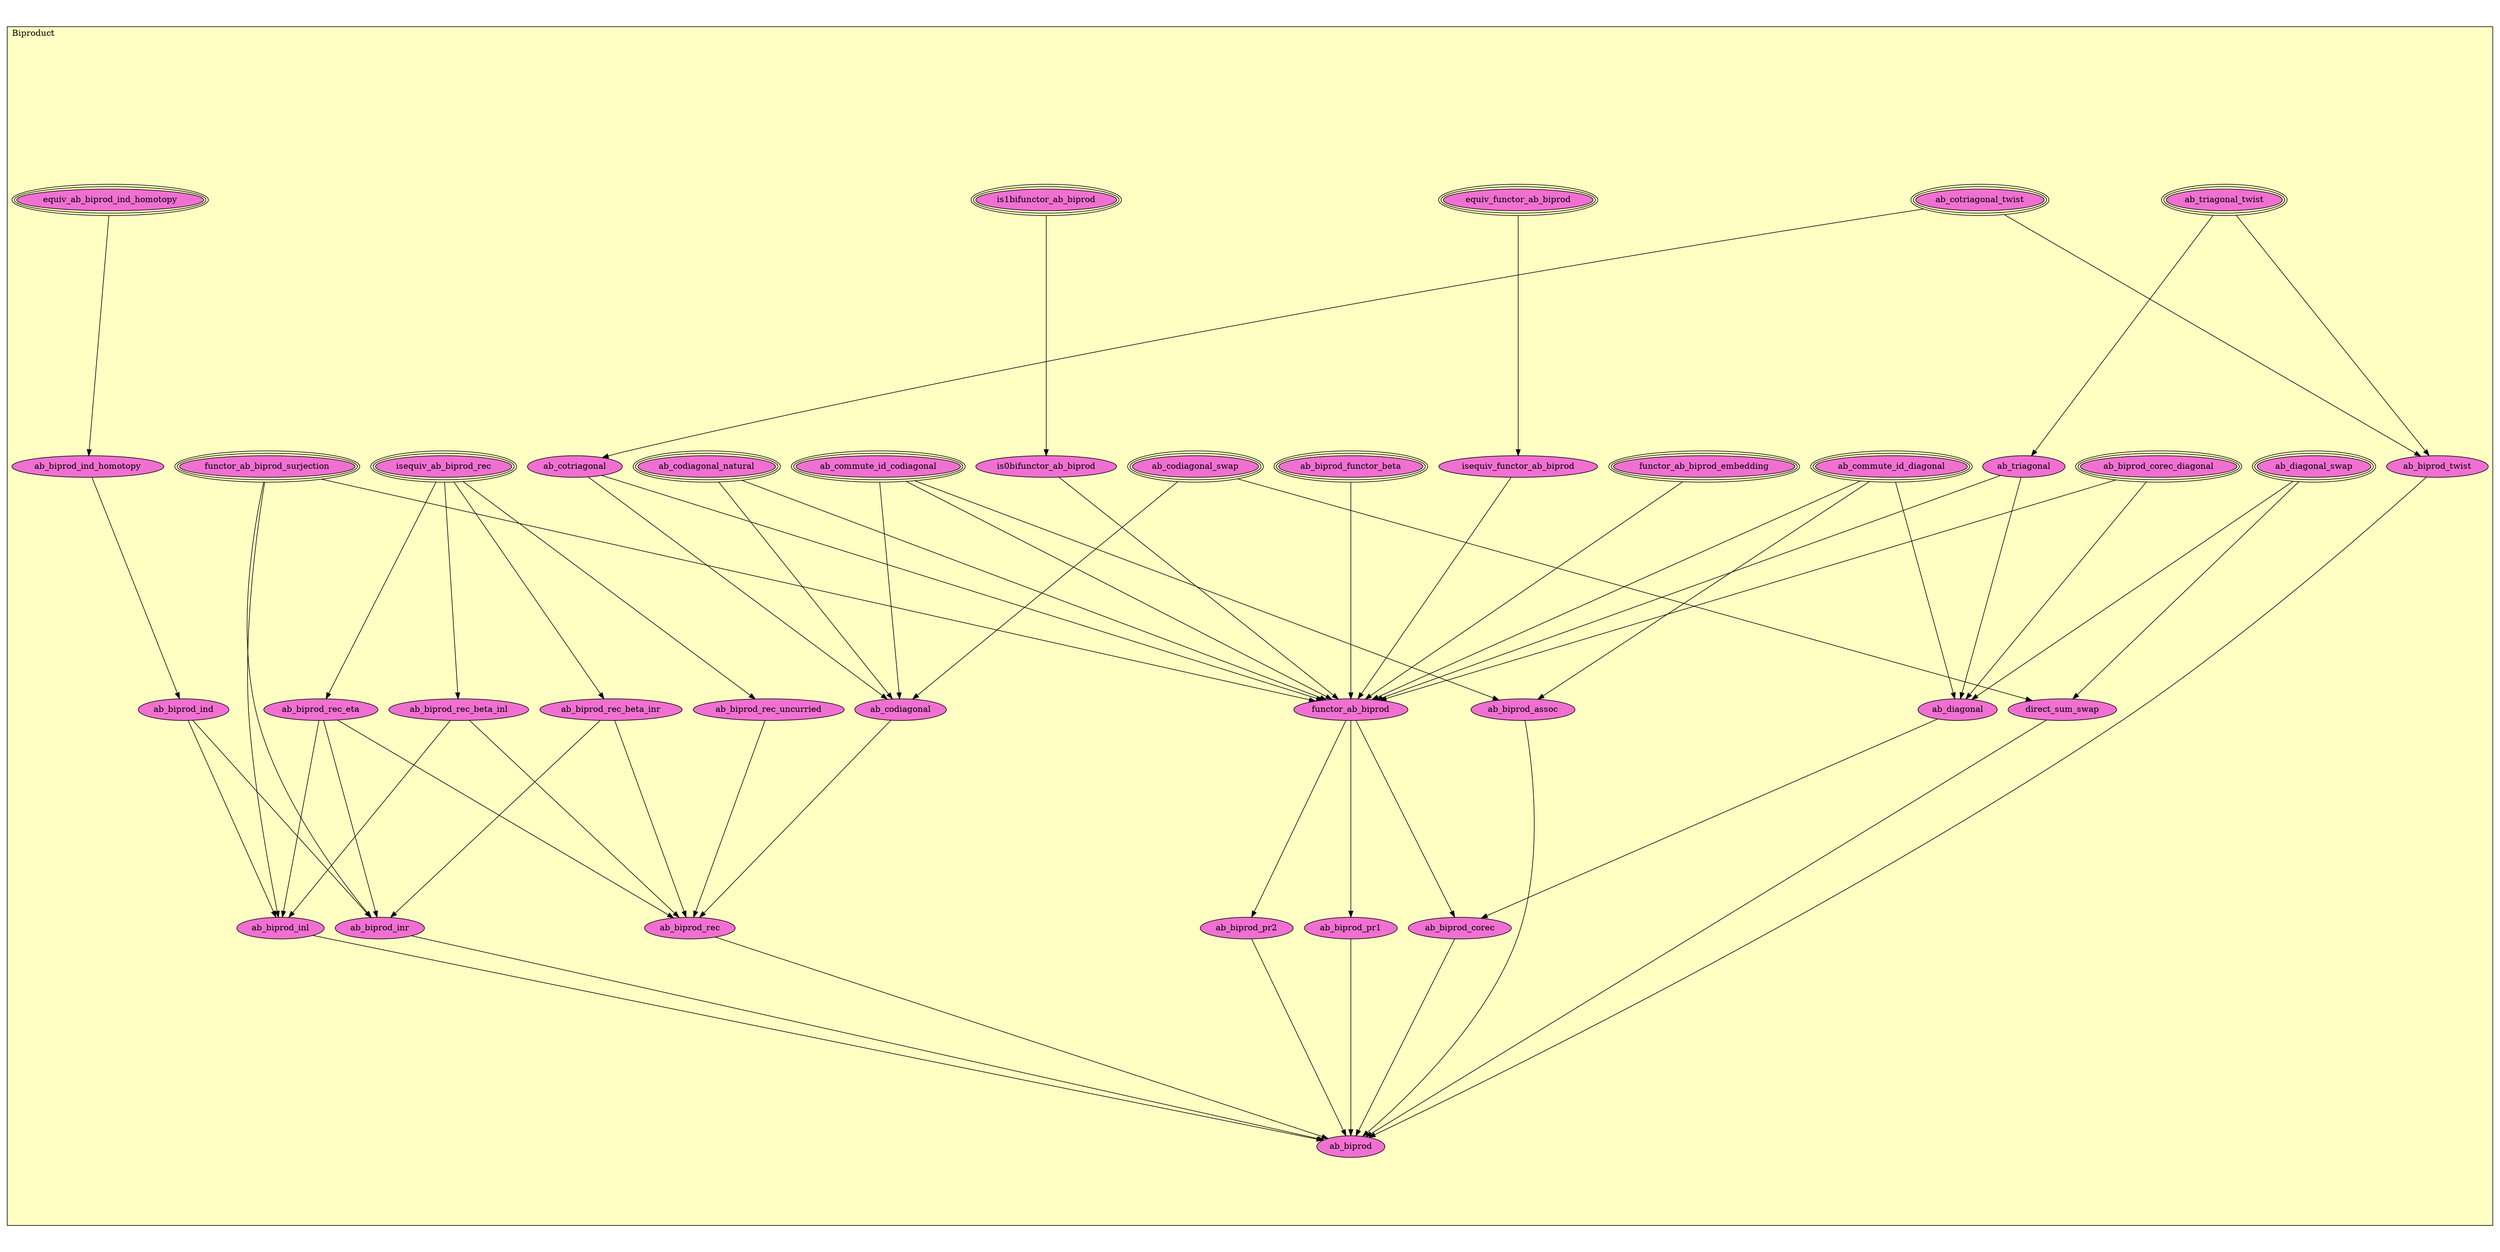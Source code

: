 digraph HoTT_Algebra_AbGroups_Biproduct {
  graph [ratio=0.5]
  node [style=filled]
Biproduct_ab_cotriagonal_twist [label="ab_cotriagonal_twist", URL=<Biproduct.html#ab_cotriagonal_twist>, peripheries=3, fillcolor="#F070D1"] ;
Biproduct_ab_triagonal_twist [label="ab_triagonal_twist", URL=<Biproduct.html#ab_triagonal_twist>, peripheries=3, fillcolor="#F070D1"] ;
Biproduct_ab_cotriagonal [label="ab_cotriagonal", URL=<Biproduct.html#ab_cotriagonal>, fillcolor="#F070D1"] ;
Biproduct_ab_triagonal [label="ab_triagonal", URL=<Biproduct.html#ab_triagonal>, fillcolor="#F070D1"] ;
Biproduct_ab_biprod_twist [label="ab_biprod_twist", URL=<Biproduct.html#ab_biprod_twist>, fillcolor="#F070D1"] ;
Biproduct_ab_commute_id_codiagonal [label="ab_commute_id_codiagonal", URL=<Biproduct.html#ab_commute_id_codiagonal>, peripheries=3, fillcolor="#F070D1"] ;
Biproduct_ab_commute_id_diagonal [label="ab_commute_id_diagonal", URL=<Biproduct.html#ab_commute_id_diagonal>, peripheries=3, fillcolor="#F070D1"] ;
Biproduct_ab_biprod_assoc [label="ab_biprod_assoc", URL=<Biproduct.html#ab_biprod_assoc>, fillcolor="#F070D1"] ;
Biproduct_ab_diagonal_swap [label="ab_diagonal_swap", URL=<Biproduct.html#ab_diagonal_swap>, peripheries=3, fillcolor="#F070D1"] ;
Biproduct_ab_codiagonal_swap [label="ab_codiagonal_swap", URL=<Biproduct.html#ab_codiagonal_swap>, peripheries=3, fillcolor="#F070D1"] ;
Biproduct_ab_biprod_corec_diagonal [label="ab_biprod_corec_diagonal", URL=<Biproduct.html#ab_biprod_corec_diagonal>, peripheries=3, fillcolor="#F070D1"] ;
Biproduct_ab_diagonal [label="ab_diagonal", URL=<Biproduct.html#ab_diagonal>, fillcolor="#F070D1"] ;
Biproduct_ab_codiagonal_natural [label="ab_codiagonal_natural", URL=<Biproduct.html#ab_codiagonal_natural>, peripheries=3, fillcolor="#F070D1"] ;
Biproduct_ab_codiagonal [label="ab_codiagonal", URL=<Biproduct.html#ab_codiagonal>, fillcolor="#F070D1"] ;
Biproduct_direct_sum_swap [label="direct_sum_swap", URL=<Biproduct.html#direct_sum_swap>, fillcolor="#F070D1"] ;
Biproduct_functor_ab_biprod_surjection [label="functor_ab_biprod_surjection", URL=<Biproduct.html#functor_ab_biprod_surjection>, peripheries=3, fillcolor="#F070D1"] ;
Biproduct_functor_ab_biprod_embedding [label="functor_ab_biprod_embedding", URL=<Biproduct.html#functor_ab_biprod_embedding>, peripheries=3, fillcolor="#F070D1"] ;
Biproduct_equiv_functor_ab_biprod [label="equiv_functor_ab_biprod", URL=<Biproduct.html#equiv_functor_ab_biprod>, peripheries=3, fillcolor="#F070D1"] ;
Biproduct_isequiv_functor_ab_biprod [label="isequiv_functor_ab_biprod", URL=<Biproduct.html#isequiv_functor_ab_biprod>, fillcolor="#F070D1"] ;
Biproduct_is1bifunctor_ab_biprod [label="is1bifunctor_ab_biprod", URL=<Biproduct.html#is1bifunctor_ab_biprod>, peripheries=3, fillcolor="#F070D1"] ;
Biproduct_is0bifunctor_ab_biprod [label="is0bifunctor_ab_biprod", URL=<Biproduct.html#is0bifunctor_ab_biprod>, fillcolor="#F070D1"] ;
Biproduct_ab_biprod_functor_beta [label="ab_biprod_functor_beta", URL=<Biproduct.html#ab_biprod_functor_beta>, peripheries=3, fillcolor="#F070D1"] ;
Biproduct_functor_ab_biprod [label="functor_ab_biprod", URL=<Biproduct.html#functor_ab_biprod>, fillcolor="#F070D1"] ;
Biproduct_ab_biprod_corec [label="ab_biprod_corec", URL=<Biproduct.html#ab_biprod_corec>, fillcolor="#F070D1"] ;
Biproduct_isequiv_ab_biprod_rec [label="isequiv_ab_biprod_rec", URL=<Biproduct.html#isequiv_ab_biprod_rec>, peripheries=3, fillcolor="#F070D1"] ;
Biproduct_ab_biprod_rec_beta_inr [label="ab_biprod_rec_beta_inr", URL=<Biproduct.html#ab_biprod_rec_beta_inr>, fillcolor="#F070D1"] ;
Biproduct_ab_biprod_rec_beta_inl [label="ab_biprod_rec_beta_inl", URL=<Biproduct.html#ab_biprod_rec_beta_inl>, fillcolor="#F070D1"] ;
Biproduct_ab_biprod_rec_eta [label="ab_biprod_rec_eta", URL=<Biproduct.html#ab_biprod_rec_eta>, fillcolor="#F070D1"] ;
Biproduct_ab_biprod_rec_uncurried [label="ab_biprod_rec_uncurried", URL=<Biproduct.html#ab_biprod_rec_uncurried>, fillcolor="#F070D1"] ;
Biproduct_ab_biprod_rec [label="ab_biprod_rec", URL=<Biproduct.html#ab_biprod_rec>, fillcolor="#F070D1"] ;
Biproduct_equiv_ab_biprod_ind_homotopy [label="equiv_ab_biprod_ind_homotopy", URL=<Biproduct.html#equiv_ab_biprod_ind_homotopy>, peripheries=3, fillcolor="#F070D1"] ;
Biproduct_ab_biprod_ind_homotopy [label="ab_biprod_ind_homotopy", URL=<Biproduct.html#ab_biprod_ind_homotopy>, fillcolor="#F070D1"] ;
Biproduct_ab_biprod_ind [label="ab_biprod_ind", URL=<Biproduct.html#ab_biprod_ind>, fillcolor="#F070D1"] ;
Biproduct_ab_biprod_pr2 [label="ab_biprod_pr2", URL=<Biproduct.html#ab_biprod_pr2>, fillcolor="#F070D1"] ;
Biproduct_ab_biprod_pr1 [label="ab_biprod_pr1", URL=<Biproduct.html#ab_biprod_pr1>, fillcolor="#F070D1"] ;
Biproduct_ab_biprod_inr [label="ab_biprod_inr", URL=<Biproduct.html#ab_biprod_inr>, fillcolor="#F070D1"] ;
Biproduct_ab_biprod_inl [label="ab_biprod_inl", URL=<Biproduct.html#ab_biprod_inl>, fillcolor="#F070D1"] ;
Biproduct_ab_biprod [label="ab_biprod", URL=<Biproduct.html#ab_biprod>, fillcolor="#F070D1"] ;
  Biproduct_ab_cotriagonal_twist -> Biproduct_ab_cotriagonal [] ;
  Biproduct_ab_cotriagonal_twist -> Biproduct_ab_biprod_twist [] ;
  Biproduct_ab_triagonal_twist -> Biproduct_ab_triagonal [] ;
  Biproduct_ab_triagonal_twist -> Biproduct_ab_biprod_twist [] ;
  Biproduct_ab_cotriagonal -> Biproduct_ab_codiagonal [] ;
  Biproduct_ab_cotriagonal -> Biproduct_functor_ab_biprod [] ;
  Biproduct_ab_triagonal -> Biproduct_ab_diagonal [] ;
  Biproduct_ab_triagonal -> Biproduct_functor_ab_biprod [] ;
  Biproduct_ab_biprod_twist -> Biproduct_ab_biprod [] ;
  Biproduct_ab_commute_id_codiagonal -> Biproduct_ab_biprod_assoc [] ;
  Biproduct_ab_commute_id_codiagonal -> Biproduct_ab_codiagonal [] ;
  Biproduct_ab_commute_id_codiagonal -> Biproduct_functor_ab_biprod [] ;
  Biproduct_ab_commute_id_diagonal -> Biproduct_ab_biprod_assoc [] ;
  Biproduct_ab_commute_id_diagonal -> Biproduct_ab_diagonal [] ;
  Biproduct_ab_commute_id_diagonal -> Biproduct_functor_ab_biprod [] ;
  Biproduct_ab_biprod_assoc -> Biproduct_ab_biprod [] ;
  Biproduct_ab_diagonal_swap -> Biproduct_ab_diagonal [] ;
  Biproduct_ab_diagonal_swap -> Biproduct_direct_sum_swap [] ;
  Biproduct_ab_codiagonal_swap -> Biproduct_ab_codiagonal [] ;
  Biproduct_ab_codiagonal_swap -> Biproduct_direct_sum_swap [] ;
  Biproduct_ab_biprod_corec_diagonal -> Biproduct_ab_diagonal [] ;
  Biproduct_ab_biprod_corec_diagonal -> Biproduct_functor_ab_biprod [] ;
  Biproduct_ab_diagonal -> Biproduct_ab_biprod_corec [] ;
  Biproduct_ab_codiagonal_natural -> Biproduct_ab_codiagonal [] ;
  Biproduct_ab_codiagonal_natural -> Biproduct_functor_ab_biprod [] ;
  Biproduct_ab_codiagonal -> Biproduct_ab_biprod_rec [] ;
  Biproduct_direct_sum_swap -> Biproduct_ab_biprod [] ;
  Biproduct_functor_ab_biprod_surjection -> Biproduct_functor_ab_biprod [] ;
  Biproduct_functor_ab_biprod_surjection -> Biproduct_ab_biprod_inr [] ;
  Biproduct_functor_ab_biprod_surjection -> Biproduct_ab_biprod_inl [] ;
  Biproduct_functor_ab_biprod_embedding -> Biproduct_functor_ab_biprod [] ;
  Biproduct_equiv_functor_ab_biprod -> Biproduct_isequiv_functor_ab_biprod [] ;
  Biproduct_isequiv_functor_ab_biprod -> Biproduct_functor_ab_biprod [] ;
  Biproduct_is1bifunctor_ab_biprod -> Biproduct_is0bifunctor_ab_biprod [] ;
  Biproduct_is0bifunctor_ab_biprod -> Biproduct_functor_ab_biprod [] ;
  Biproduct_ab_biprod_functor_beta -> Biproduct_functor_ab_biprod [] ;
  Biproduct_functor_ab_biprod -> Biproduct_ab_biprod_corec [] ;
  Biproduct_functor_ab_biprod -> Biproduct_ab_biprod_pr2 [] ;
  Biproduct_functor_ab_biprod -> Biproduct_ab_biprod_pr1 [] ;
  Biproduct_ab_biprod_corec -> Biproduct_ab_biprod [] ;
  Biproduct_isequiv_ab_biprod_rec -> Biproduct_ab_biprod_rec_beta_inr [] ;
  Biproduct_isequiv_ab_biprod_rec -> Biproduct_ab_biprod_rec_beta_inl [] ;
  Biproduct_isequiv_ab_biprod_rec -> Biproduct_ab_biprod_rec_eta [] ;
  Biproduct_isequiv_ab_biprod_rec -> Biproduct_ab_biprod_rec_uncurried [] ;
  Biproduct_ab_biprod_rec_beta_inr -> Biproduct_ab_biprod_rec [] ;
  Biproduct_ab_biprod_rec_beta_inr -> Biproduct_ab_biprod_inr [] ;
  Biproduct_ab_biprod_rec_beta_inl -> Biproduct_ab_biprod_rec [] ;
  Biproduct_ab_biprod_rec_beta_inl -> Biproduct_ab_biprod_inl [] ;
  Biproduct_ab_biprod_rec_eta -> Biproduct_ab_biprod_rec [] ;
  Biproduct_ab_biprod_rec_eta -> Biproduct_ab_biprod_inr [] ;
  Biproduct_ab_biprod_rec_eta -> Biproduct_ab_biprod_inl [] ;
  Biproduct_ab_biprod_rec_uncurried -> Biproduct_ab_biprod_rec [] ;
  Biproduct_ab_biprod_rec -> Biproduct_ab_biprod [] ;
  Biproduct_equiv_ab_biprod_ind_homotopy -> Biproduct_ab_biprod_ind_homotopy [] ;
  Biproduct_ab_biprod_ind_homotopy -> Biproduct_ab_biprod_ind [] ;
  Biproduct_ab_biprod_ind -> Biproduct_ab_biprod_inr [] ;
  Biproduct_ab_biprod_ind -> Biproduct_ab_biprod_inl [] ;
  Biproduct_ab_biprod_pr2 -> Biproduct_ab_biprod [] ;
  Biproduct_ab_biprod_pr1 -> Biproduct_ab_biprod [] ;
  Biproduct_ab_biprod_inr -> Biproduct_ab_biprod [] ;
  Biproduct_ab_biprod_inl -> Biproduct_ab_biprod [] ;
subgraph cluster_Biproduct { label="Biproduct"; fillcolor="#FFFFC3"; labeljust=l; style=filled 
Biproduct_ab_biprod; Biproduct_ab_biprod_inl; Biproduct_ab_biprod_inr; Biproduct_ab_biprod_pr1; Biproduct_ab_biprod_pr2; Biproduct_ab_biprod_ind; Biproduct_ab_biprod_ind_homotopy; Biproduct_equiv_ab_biprod_ind_homotopy; Biproduct_ab_biprod_rec; Biproduct_ab_biprod_rec_uncurried; Biproduct_ab_biprod_rec_eta; Biproduct_ab_biprod_rec_beta_inl; Biproduct_ab_biprod_rec_beta_inr; Biproduct_isequiv_ab_biprod_rec; Biproduct_ab_biprod_corec; Biproduct_functor_ab_biprod; Biproduct_ab_biprod_functor_beta; Biproduct_is0bifunctor_ab_biprod; Biproduct_is1bifunctor_ab_biprod; Biproduct_isequiv_functor_ab_biprod; Biproduct_equiv_functor_ab_biprod; Biproduct_functor_ab_biprod_embedding; Biproduct_functor_ab_biprod_surjection; Biproduct_direct_sum_swap; Biproduct_ab_codiagonal; Biproduct_ab_codiagonal_natural; Biproduct_ab_diagonal; Biproduct_ab_biprod_corec_diagonal; Biproduct_ab_codiagonal_swap; Biproduct_ab_diagonal_swap; Biproduct_ab_biprod_assoc; Biproduct_ab_commute_id_diagonal; Biproduct_ab_commute_id_codiagonal; Biproduct_ab_biprod_twist; Biproduct_ab_triagonal; Biproduct_ab_cotriagonal; Biproduct_ab_triagonal_twist; Biproduct_ab_cotriagonal_twist; };
} /* END */
